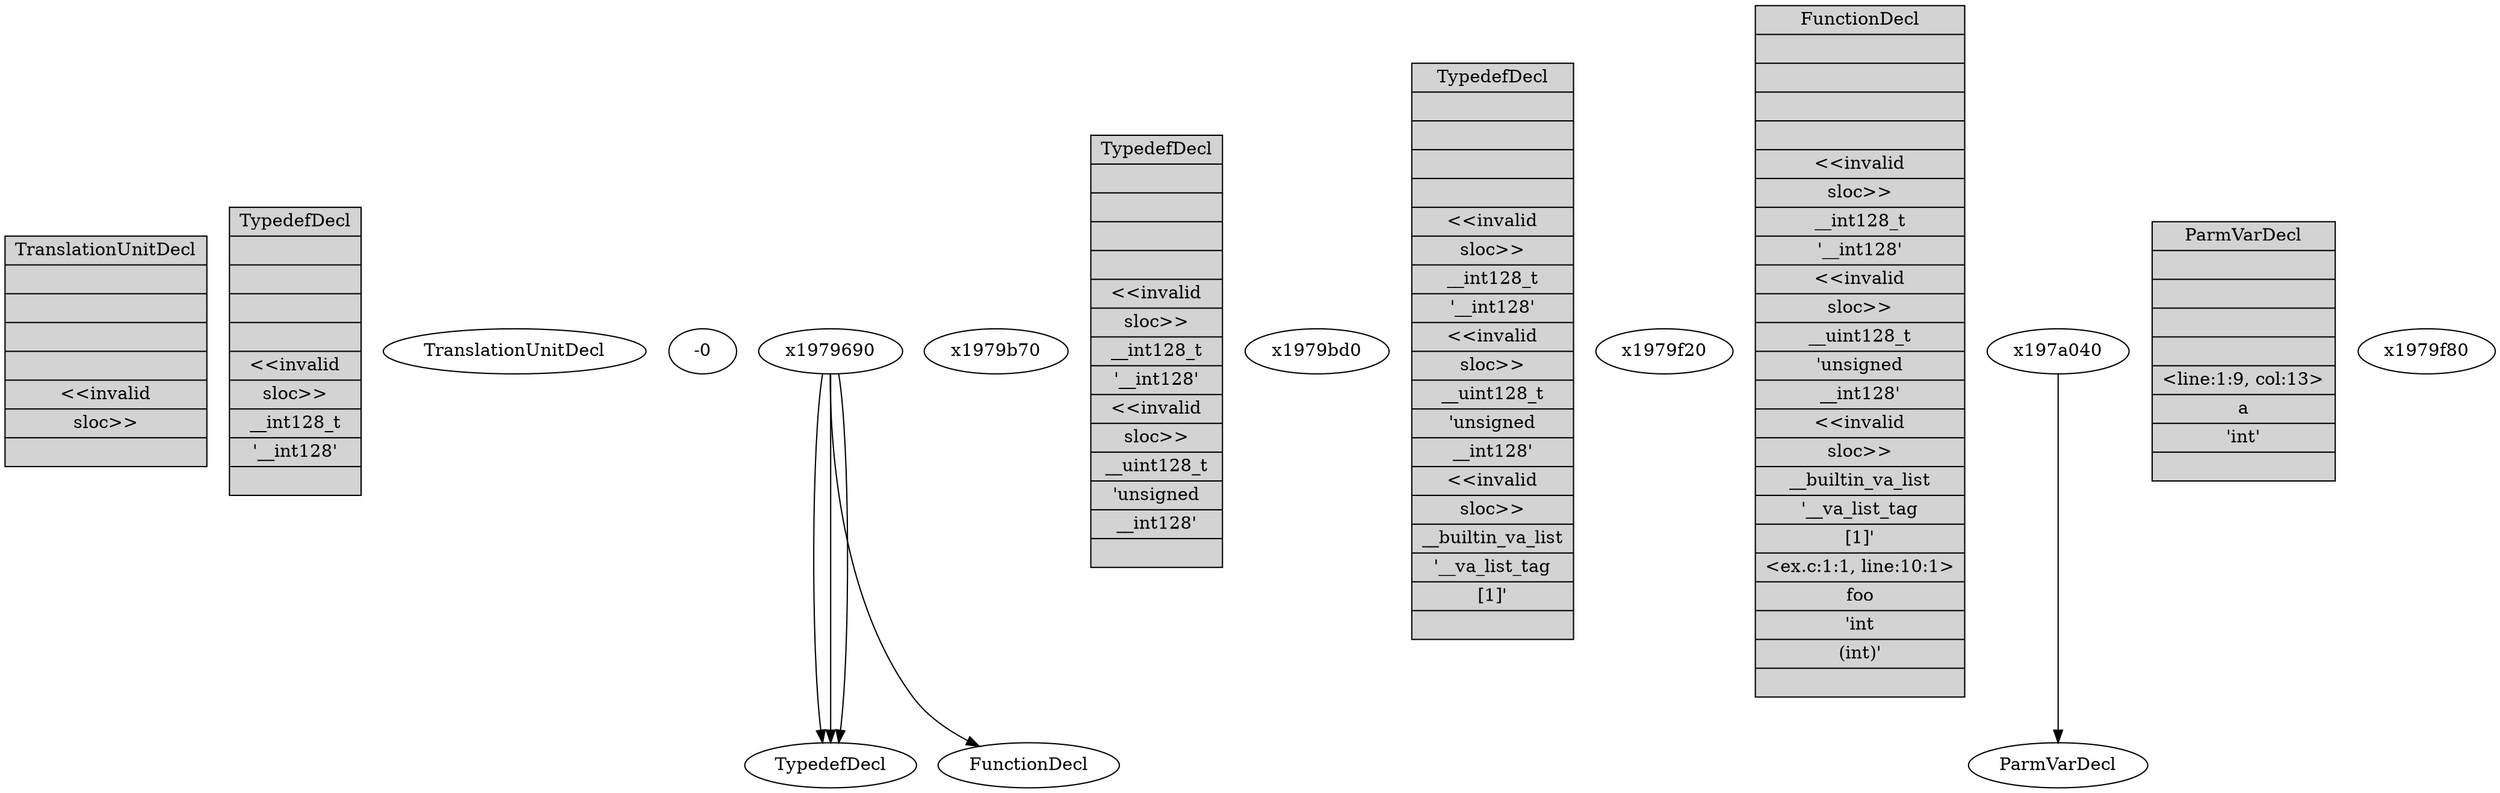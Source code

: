 digraph {
    TranslationUnitDecl_0x1979690 [shape=record,style=filled,fillcolor=lightgrey,label="{ TranslationUnitDecl | | | | | &lt;&lt;invalid| sloc&gt;&gt;| }"];
    TypedefDecl_0x1979b70 [shape=record,style=filled,fillcolor=lightgrey,label="{ TypedefDecl | | | | | &lt;&lt;invalid| sloc&gt;&gt;| __int128_t| '__int128'| }"];
    TranslationUnitDecl-0x1979690 -> TypedefDecl-0x1979b70 [style="solid",color=black,weight=100,constraint=true]
    TypedefDecl_0x1979bd0 [shape=record,style=filled,fillcolor=lightgrey,label="{ TypedefDecl | | | | | &lt;&lt;invalid| sloc&gt;&gt;| __int128_t| '__int128'| &lt;&lt;invalid| sloc&gt;&gt;| __uint128_t| 'unsigned| __int128'| }"];
    TranslationUnitDecl-0x1979690 -> TypedefDecl-0x1979bd0 [style="solid",color=black,weight=100,constraint=true]
    TypedefDecl_0x1979f20 [shape=record,style=filled,fillcolor=lightgrey,label="{ TypedefDecl | | | | | &lt;&lt;invalid| sloc&gt;&gt;| __int128_t| '__int128'| &lt;&lt;invalid| sloc&gt;&gt;| __uint128_t| 'unsigned| __int128'| &lt;&lt;invalid| sloc&gt;&gt;| __builtin_va_list| '__va_list_tag| [1]'| }"];
    TranslationUnitDecl-0x1979690 -> TypedefDecl-0x1979f20 [style="solid",color=black,weight=100,constraint=true]
    FunctionDecl_0x197a040 [shape=record,style=filled,fillcolor=lightgrey,label="{ FunctionDecl | | | | | &lt;&lt;invalid| sloc&gt;&gt;| __int128_t| '__int128'| &lt;&lt;invalid| sloc&gt;&gt;| __uint128_t| 'unsigned| __int128'| &lt;&lt;invalid| sloc&gt;&gt;| __builtin_va_list| '__va_list_tag| [1]'| &lt;ex.c:1:1,&nbsp;line:10:1&gt;| foo| 'int| (int)'| }"];
    TranslationUnitDecl-0x1979690 -> FunctionDecl-0x197a040 [style="solid",color=black,weight=100,constraint=true]
    ParmVarDecl_0x1979f80 [shape=record,style=filled,fillcolor=lightgrey,label="{ ParmVarDecl | | | | | &lt;line:1:9,&nbsp;col:13&gt;| a| 'int'| }"];
    FunctionDecl-0x197a040 -> ParmVarDecl-0x1979f80 [style="solid",color=black,weight=100,constraint=true]
}
